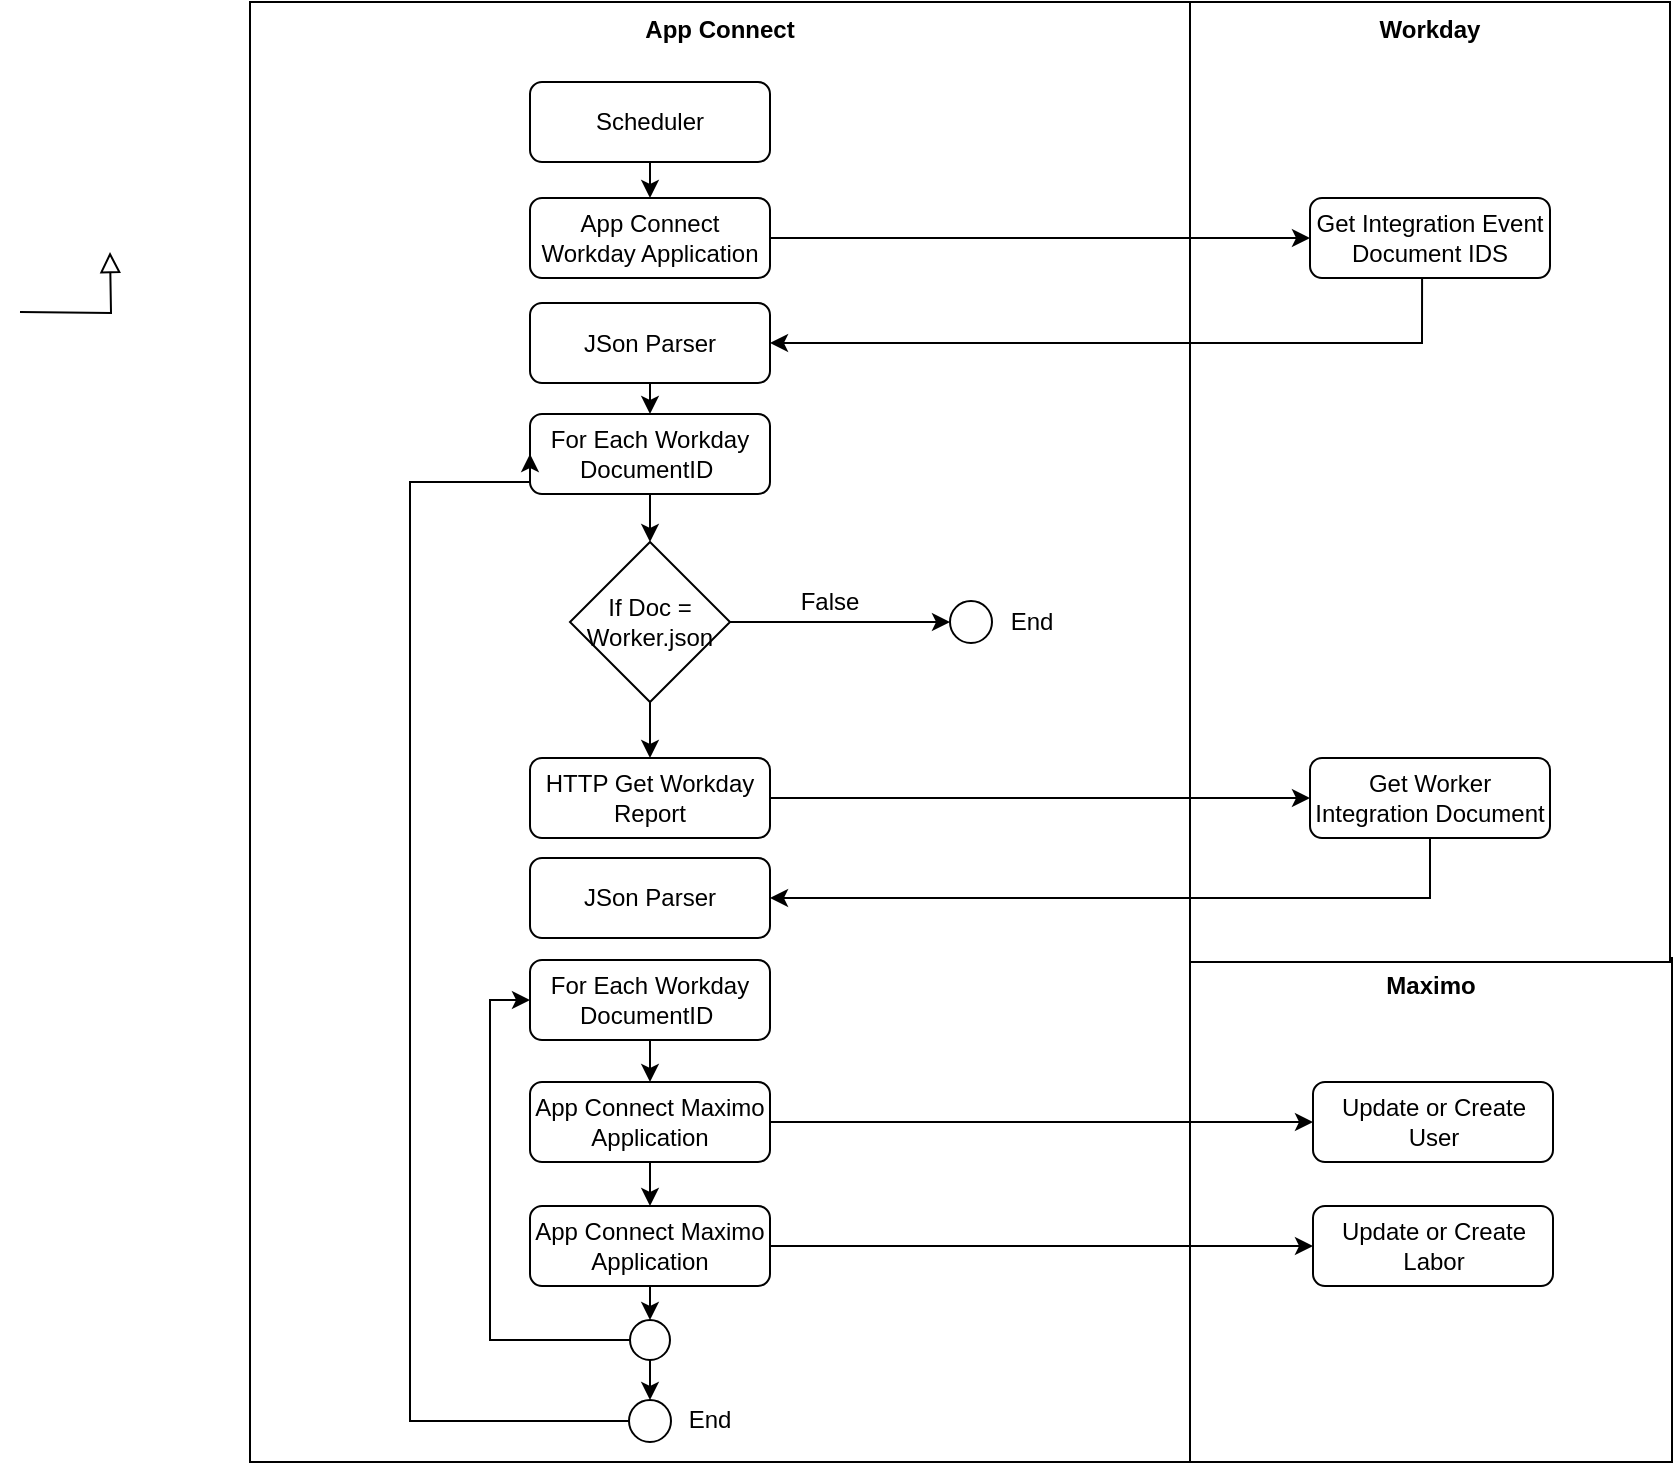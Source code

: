 <mxfile version="13.7.7" type="device"><diagram id="C5RBs43oDa-KdzZeNtuy" name="Page-1"><mxGraphModel dx="783" dy="501" grid="1" gridSize="10" guides="1" tooltips="1" connect="1" arrows="1" fold="1" page="1" pageScale="1" pageWidth="827" pageHeight="1169" math="0" shadow="0"><root><mxCell id="WIyWlLk6GJQsqaUBKTNV-0"/><mxCell id="WIyWlLk6GJQsqaUBKTNV-1" parent="WIyWlLk6GJQsqaUBKTNV-0"/><mxCell id="WK6Qm3O2X2UNyGcVujX3-3" value="&lt;b&gt;Maximo&lt;/b&gt;" style="whiteSpace=wrap;html=1;verticalAlign=top;align=center;" parent="WIyWlLk6GJQsqaUBKTNV-1" vertex="1"><mxGeometry x="830" y="558" width="241" height="252" as="geometry"/></mxCell><mxCell id="WK6Qm3O2X2UNyGcVujX3-2" value="&lt;b&gt;Workday&lt;/b&gt;" style="whiteSpace=wrap;html=1;verticalAlign=top;align=center;" parent="WIyWlLk6GJQsqaUBKTNV-1" vertex="1"><mxGeometry x="830" y="80" width="240" height="480" as="geometry"/></mxCell><mxCell id="WIyWlLk6GJQsqaUBKTNV-4" value="Yes" style="rounded=0;html=1;jettySize=auto;orthogonalLoop=1;fontSize=11;endArrow=block;endFill=0;endSize=8;strokeWidth=1;shadow=0;labelBackgroundColor=none;edgeStyle=orthogonalEdgeStyle;" parent="WIyWlLk6GJQsqaUBKTNV-1" edge="1"><mxGeometry y="20" relative="1" as="geometry"><mxPoint as="offset"/><mxPoint x="450" y="310" as="targetPoint"/></mxGeometry></mxCell><mxCell id="WIyWlLk6GJQsqaUBKTNV-5" value="No" style="edgeStyle=orthogonalEdgeStyle;rounded=0;html=1;jettySize=auto;orthogonalLoop=1;fontSize=11;endArrow=block;endFill=0;endSize=8;strokeWidth=1;shadow=0;labelBackgroundColor=none;" parent="WIyWlLk6GJQsqaUBKTNV-1" edge="1"><mxGeometry y="10" relative="1" as="geometry"><mxPoint as="offset"/><mxPoint x="550" y="230" as="targetPoint"/></mxGeometry></mxCell><mxCell id="WIyWlLk6GJQsqaUBKTNV-8" value="No" style="rounded=0;html=1;jettySize=auto;orthogonalLoop=1;fontSize=11;endArrow=block;endFill=0;endSize=8;strokeWidth=1;shadow=0;labelBackgroundColor=none;edgeStyle=orthogonalEdgeStyle;" parent="WIyWlLk6GJQsqaUBKTNV-1" edge="1"><mxGeometry x="0.333" y="20" relative="1" as="geometry"><mxPoint as="offset"/><mxPoint x="450" y="390" as="sourcePoint"/></mxGeometry></mxCell><mxCell id="WIyWlLk6GJQsqaUBKTNV-9" value="Yes" style="edgeStyle=orthogonalEdgeStyle;rounded=0;html=1;jettySize=auto;orthogonalLoop=1;fontSize=11;endArrow=block;endFill=0;endSize=8;strokeWidth=1;shadow=0;labelBackgroundColor=none;" parent="WIyWlLk6GJQsqaUBKTNV-1" edge="1"><mxGeometry y="10" relative="1" as="geometry"><mxPoint as="offset"/><mxPoint x="500" y="350" as="sourcePoint"/></mxGeometry></mxCell><mxCell id="WK6Qm3O2X2UNyGcVujX3-8" value="" style="rounded=0;html=1;jettySize=auto;orthogonalLoop=1;fontSize=11;endArrow=block;endFill=0;endSize=8;strokeWidth=1;shadow=0;labelBackgroundColor=none;edgeStyle=orthogonalEdgeStyle;entryX=0.5;entryY=0;entryDx=0;entryDy=0;" parent="WIyWlLk6GJQsqaUBKTNV-1" target="WK6Qm3O2X2UNyGcVujX3-7" edge="1"><mxGeometry relative="1" as="geometry"><mxPoint x="290" y="205" as="targetPoint"/><mxPoint x="245" y="235" as="sourcePoint"/></mxGeometry></mxCell><mxCell id="WK6Qm3O2X2UNyGcVujX3-11" value="Get Worker Integration Document" style="rounded=1;whiteSpace=wrap;html=1;fontSize=12;glass=0;strokeWidth=1;shadow=0;" parent="WIyWlLk6GJQsqaUBKTNV-1" vertex="1"><mxGeometry x="890" y="458" width="120" height="40" as="geometry"/></mxCell><mxCell id="WK6Qm3O2X2UNyGcVujX3-9" value="Get Integration Event Document IDS" style="rounded=1;whiteSpace=wrap;html=1;fontSize=12;glass=0;strokeWidth=1;shadow=0;" parent="WIyWlLk6GJQsqaUBKTNV-1" vertex="1"><mxGeometry x="890" y="178" width="120" height="40" as="geometry"/></mxCell><mxCell id="WK6Qm3O2X2UNyGcVujX3-1" value="&lt;b&gt;App Connect&lt;/b&gt;" style="whiteSpace=wrap;html=1;verticalAlign=top;" parent="WIyWlLk6GJQsqaUBKTNV-1" vertex="1"><mxGeometry x="360" y="80" width="470" height="730" as="geometry"/></mxCell><mxCell id="WK6Qm3O2X2UNyGcVujX3-15" style="edgeStyle=orthogonalEdgeStyle;rounded=0;orthogonalLoop=1;jettySize=auto;html=1;entryX=0;entryY=0.5;entryDx=0;entryDy=0;" parent="WIyWlLk6GJQsqaUBKTNV-1" source="q9Je8M0Jx4v2mxalftYA-15" target="WK6Qm3O2X2UNyGcVujX3-5" edge="1"><mxGeometry relative="1" as="geometry"><mxPoint x="499" y="390" as="targetPoint"/><mxPoint x="610" y="310" as="sourcePoint"/></mxGeometry></mxCell><mxCell id="WK6Qm3O2X2UNyGcVujX3-10" value="App Connect Workday Application" style="rounded=1;whiteSpace=wrap;html=1;fontSize=12;glass=0;strokeWidth=1;shadow=0;" parent="WIyWlLk6GJQsqaUBKTNV-1" vertex="1"><mxGeometry x="500" y="178" width="120" height="40" as="geometry"/></mxCell><mxCell id="WK6Qm3O2X2UNyGcVujX3-14" value="JSon Parser" style="rounded=1;whiteSpace=wrap;html=1;fontSize=12;glass=0;strokeWidth=1;shadow=0;" parent="WIyWlLk6GJQsqaUBKTNV-1" vertex="1"><mxGeometry x="500" y="230.5" width="120" height="40" as="geometry"/></mxCell><mxCell id="WK6Qm3O2X2UNyGcVujX3-20" value="For Each Workday DocumentID&amp;nbsp;" style="rounded=1;whiteSpace=wrap;html=1;fontSize=12;glass=0;strokeWidth=1;shadow=0;" parent="WIyWlLk6GJQsqaUBKTNV-1" vertex="1"><mxGeometry x="500" y="286" width="120" height="40" as="geometry"/></mxCell><mxCell id="q9Je8M0Jx4v2mxalftYA-4" value="Scheduler" style="rounded=1;whiteSpace=wrap;html=1;fontSize=12;glass=0;strokeWidth=1;shadow=0;" vertex="1" parent="WIyWlLk6GJQsqaUBKTNV-1"><mxGeometry x="500" y="120" width="120" height="40" as="geometry"/></mxCell><mxCell id="q9Je8M0Jx4v2mxalftYA-6" value="JSon Parser" style="rounded=1;whiteSpace=wrap;html=1;fontSize=12;glass=0;strokeWidth=1;shadow=0;" vertex="1" parent="WIyWlLk6GJQsqaUBKTNV-1"><mxGeometry x="500" y="508" width="120" height="40" as="geometry"/></mxCell><mxCell id="q9Je8M0Jx4v2mxalftYA-8" value="HTTP Get Workday Report" style="rounded=1;whiteSpace=wrap;html=1;fontSize=12;glass=0;strokeWidth=1;shadow=0;" vertex="1" parent="WIyWlLk6GJQsqaUBKTNV-1"><mxGeometry x="500" y="458" width="120" height="40" as="geometry"/></mxCell><mxCell id="q9Je8M0Jx4v2mxalftYA-15" value="App Connect Maximo Application" style="rounded=1;whiteSpace=wrap;html=1;fontSize=12;glass=0;strokeWidth=1;shadow=0;" vertex="1" parent="WIyWlLk6GJQsqaUBKTNV-1"><mxGeometry x="500" y="620" width="120" height="40" as="geometry"/></mxCell><mxCell id="q9Je8M0Jx4v2mxalftYA-16" value="" style="edgeStyle=orthogonalEdgeStyle;rounded=0;orthogonalLoop=1;jettySize=auto;html=1;entryX=0;entryY=0.5;entryDx=0;entryDy=0;exitX=0;exitY=0.5;exitDx=0;exitDy=0;" edge="1" parent="WIyWlLk6GJQsqaUBKTNV-1" source="q9Je8M0Jx4v2mxalftYA-27" target="WK6Qm3O2X2UNyGcVujX3-20"><mxGeometry relative="1" as="geometry"><mxPoint x="1086.04" y="228.48" as="sourcePoint"/><mxPoint x="760" y="260.5" as="targetPoint"/><Array as="points"><mxPoint x="440" y="789"/><mxPoint x="440" y="320"/></Array></mxGeometry></mxCell><mxCell id="WK6Qm3O2X2UNyGcVujX3-13" value="" style="edgeStyle=orthogonalEdgeStyle;rounded=0;orthogonalLoop=1;jettySize=auto;html=1;exitX=0.5;exitY=1;exitDx=0;exitDy=0;entryX=1;entryY=0.5;entryDx=0;entryDy=0;" parent="WIyWlLk6GJQsqaUBKTNV-1" source="WK6Qm3O2X2UNyGcVujX3-11" target="q9Je8M0Jx4v2mxalftYA-6" edge="1"><mxGeometry relative="1" as="geometry"/></mxCell><mxCell id="q9Je8M0Jx4v2mxalftYA-5" value="" style="edgeStyle=orthogonalEdgeStyle;rounded=0;orthogonalLoop=1;jettySize=auto;html=1;exitX=0.467;exitY=1.012;exitDx=0;exitDy=0;exitPerimeter=0;entryX=1;entryY=0.5;entryDx=0;entryDy=0;" edge="1" parent="WIyWlLk6GJQsqaUBKTNV-1" source="WK6Qm3O2X2UNyGcVujX3-9" target="WK6Qm3O2X2UNyGcVujX3-14"><mxGeometry relative="1" as="geometry"/></mxCell><mxCell id="q9Je8M0Jx4v2mxalftYA-2" value="" style="endArrow=classic;html=1;exitX=1;exitY=0.5;exitDx=0;exitDy=0;entryX=0;entryY=0.5;entryDx=0;entryDy=0;" edge="1" parent="WIyWlLk6GJQsqaUBKTNV-1" source="WK6Qm3O2X2UNyGcVujX3-10" target="WK6Qm3O2X2UNyGcVujX3-9"><mxGeometry width="50" height="50" relative="1" as="geometry"><mxPoint x="910" y="240" as="sourcePoint"/><mxPoint x="960" y="190" as="targetPoint"/></mxGeometry></mxCell><mxCell id="q9Je8M0Jx4v2mxalftYA-14" value="" style="edgeStyle=orthogonalEdgeStyle;rounded=0;orthogonalLoop=1;jettySize=auto;html=1;exitX=1;exitY=0.5;exitDx=0;exitDy=0;entryX=0;entryY=0.5;entryDx=0;entryDy=0;" edge="1" parent="WIyWlLk6GJQsqaUBKTNV-1" source="q9Je8M0Jx4v2mxalftYA-8" target="WK6Qm3O2X2UNyGcVujX3-11"><mxGeometry relative="1" as="geometry"><mxPoint x="700" y="280.5" as="sourcePoint"/><mxPoint x="700" y="300" as="targetPoint"/></mxGeometry></mxCell><mxCell id="q9Je8M0Jx4v2mxalftYA-17" value="" style="edgeStyle=orthogonalEdgeStyle;rounded=0;orthogonalLoop=1;jettySize=auto;html=1;entryX=0.5;entryY=0;entryDx=0;entryDy=0;" edge="1" parent="WIyWlLk6GJQsqaUBKTNV-1" target="WK6Qm3O2X2UNyGcVujX3-10"><mxGeometry relative="1" as="geometry"><mxPoint x="590" y="160" as="sourcePoint"/><mxPoint x="600" y="300" as="targetPoint"/></mxGeometry></mxCell><mxCell id="q9Je8M0Jx4v2mxalftYA-18" value="Update or Create Labor" style="rounded=1;whiteSpace=wrap;html=1;fontSize=12;glass=0;strokeWidth=1;shadow=0;" vertex="1" parent="WIyWlLk6GJQsqaUBKTNV-1"><mxGeometry x="891.5" y="682" width="120" height="40" as="geometry"/></mxCell><mxCell id="q9Je8M0Jx4v2mxalftYA-19" value="" style="edgeStyle=orthogonalEdgeStyle;rounded=0;orthogonalLoop=1;jettySize=auto;html=1;exitX=0.5;exitY=1;exitDx=0;exitDy=0;entryX=0.5;entryY=0;entryDx=0;entryDy=0;" edge="1" parent="WIyWlLk6GJQsqaUBKTNV-1" source="q9Je8M0Jx4v2mxalftYA-15" target="q9Je8M0Jx4v2mxalftYA-22"><mxGeometry relative="1" as="geometry"><mxPoint x="609.58" y="370.5" as="sourcePoint"/><mxPoint x="609.58" y="390.0" as="targetPoint"/></mxGeometry></mxCell><mxCell id="q9Je8M0Jx4v2mxalftYA-20" value="" style="edgeStyle=orthogonalEdgeStyle;rounded=0;orthogonalLoop=1;jettySize=auto;html=1;entryX=0;entryY=0.5;entryDx=0;entryDy=0;" edge="1" parent="WIyWlLk6GJQsqaUBKTNV-1" source="q9Je8M0Jx4v2mxalftYA-22" target="q9Je8M0Jx4v2mxalftYA-18"><mxGeometry relative="1" as="geometry"><mxPoint x="610" y="290.5" as="sourcePoint"/><mxPoint x="610" y="310.0" as="targetPoint"/></mxGeometry></mxCell><mxCell id="q9Je8M0Jx4v2mxalftYA-22" value="App Connect Maximo Application" style="rounded=1;whiteSpace=wrap;html=1;fontSize=12;glass=0;strokeWidth=1;shadow=0;" vertex="1" parent="WIyWlLk6GJQsqaUBKTNV-1"><mxGeometry x="500" y="682" width="120" height="40" as="geometry"/></mxCell><mxCell id="q9Je8M0Jx4v2mxalftYA-23" value="" style="edgeStyle=orthogonalEdgeStyle;rounded=0;orthogonalLoop=1;jettySize=auto;html=1;exitX=0.5;exitY=1;exitDx=0;exitDy=0;" edge="1" parent="WIyWlLk6GJQsqaUBKTNV-1" source="q9Je8M0Jx4v2mxalftYA-25" target="q9Je8M0Jx4v2mxalftYA-8"><mxGeometry relative="1" as="geometry"><mxPoint x="570" y="500" as="sourcePoint"/><mxPoint x="560" y="450" as="targetPoint"/></mxGeometry></mxCell><mxCell id="q9Je8M0Jx4v2mxalftYA-24" value="For Each Workday DocumentID&amp;nbsp;" style="rounded=1;whiteSpace=wrap;html=1;fontSize=12;glass=0;strokeWidth=1;shadow=0;" vertex="1" parent="WIyWlLk6GJQsqaUBKTNV-1"><mxGeometry x="500" y="559" width="120" height="40" as="geometry"/></mxCell><mxCell id="q9Je8M0Jx4v2mxalftYA-25" value="If Doc = Worker.json" style="rhombus;whiteSpace=wrap;html=1;" vertex="1" parent="WIyWlLk6GJQsqaUBKTNV-1"><mxGeometry x="520" y="350" width="80" height="80" as="geometry"/></mxCell><mxCell id="q9Je8M0Jx4v2mxalftYA-27" value="" style="ellipse;whiteSpace=wrap;html=1;aspect=fixed;" vertex="1" parent="WIyWlLk6GJQsqaUBKTNV-1"><mxGeometry x="549.5" y="779" width="21" height="21" as="geometry"/></mxCell><mxCell id="WK6Qm3O2X2UNyGcVujX3-5" value="Update or Create User" style="rounded=1;whiteSpace=wrap;html=1;fontSize=12;glass=0;strokeWidth=1;shadow=0;" parent="WIyWlLk6GJQsqaUBKTNV-1" vertex="1"><mxGeometry x="891.5" y="620" width="120" height="40" as="geometry"/></mxCell><mxCell id="q9Je8M0Jx4v2mxalftYA-32" value="" style="edgeStyle=orthogonalEdgeStyle;rounded=0;orthogonalLoop=1;jettySize=auto;html=1;entryX=0.5;entryY=0;entryDx=0;entryDy=0;exitX=0.5;exitY=1;exitDx=0;exitDy=0;" edge="1" parent="WIyWlLk6GJQsqaUBKTNV-1" source="q9Je8M0Jx4v2mxalftYA-24" target="q9Je8M0Jx4v2mxalftYA-15"><mxGeometry relative="1" as="geometry"><mxPoint x="600.0" y="833.5" as="sourcePoint"/><mxPoint x="430" y="635" as="targetPoint"/><Array as="points"><mxPoint x="560" y="610"/><mxPoint x="560" y="610"/></Array></mxGeometry></mxCell><mxCell id="q9Je8M0Jx4v2mxalftYA-34" style="edgeStyle=orthogonalEdgeStyle;rounded=0;orthogonalLoop=1;jettySize=auto;html=1;exitX=0;exitY=0.5;exitDx=0;exitDy=0;entryX=0;entryY=0.5;entryDx=0;entryDy=0;" edge="1" parent="WIyWlLk6GJQsqaUBKTNV-1" source="q9Je8M0Jx4v2mxalftYA-33" target="q9Je8M0Jx4v2mxalftYA-24"><mxGeometry relative="1" as="geometry"><mxPoint x="590" y="820" as="targetPoint"/></mxGeometry></mxCell><mxCell id="q9Je8M0Jx4v2mxalftYA-33" value="" style="ellipse;whiteSpace=wrap;html=1;aspect=fixed;" vertex="1" parent="WIyWlLk6GJQsqaUBKTNV-1"><mxGeometry x="550" y="739" width="20" height="20" as="geometry"/></mxCell><mxCell id="q9Je8M0Jx4v2mxalftYA-38" value="" style="edgeStyle=orthogonalEdgeStyle;rounded=0;orthogonalLoop=1;jettySize=auto;html=1;exitX=0.5;exitY=1;exitDx=0;exitDy=0;entryX=0.5;entryY=0;entryDx=0;entryDy=0;" edge="1" parent="WIyWlLk6GJQsqaUBKTNV-1" source="WK6Qm3O2X2UNyGcVujX3-20" target="q9Je8M0Jx4v2mxalftYA-25"><mxGeometry relative="1" as="geometry"><mxPoint x="600" y="802" as="sourcePoint"/><mxPoint x="650" y="589" as="targetPoint"/><Array as="points"/></mxGeometry></mxCell><mxCell id="q9Je8M0Jx4v2mxalftYA-40" value="" style="endArrow=classic;html=1;entryX=0.5;entryY=0;entryDx=0;entryDy=0;exitX=0.5;exitY=1;exitDx=0;exitDy=0;" edge="1" parent="WIyWlLk6GJQsqaUBKTNV-1" source="q9Je8M0Jx4v2mxalftYA-33" target="q9Je8M0Jx4v2mxalftYA-27"><mxGeometry width="50" height="50" relative="1" as="geometry"><mxPoint x="380" y="790" as="sourcePoint"/><mxPoint x="430" y="740" as="targetPoint"/></mxGeometry></mxCell><mxCell id="q9Je8M0Jx4v2mxalftYA-41" value="" style="endArrow=classic;html=1;exitX=0.5;exitY=1;exitDx=0;exitDy=0;" edge="1" parent="WIyWlLk6GJQsqaUBKTNV-1" source="q9Je8M0Jx4v2mxalftYA-22" target="q9Je8M0Jx4v2mxalftYA-33"><mxGeometry width="50" height="50" relative="1" as="geometry"><mxPoint x="600" y="760" as="sourcePoint"/><mxPoint x="600" y="780" as="targetPoint"/></mxGeometry></mxCell><mxCell id="q9Je8M0Jx4v2mxalftYA-42" value="" style="ellipse;whiteSpace=wrap;html=1;aspect=fixed;" vertex="1" parent="WIyWlLk6GJQsqaUBKTNV-1"><mxGeometry x="710" y="379.5" width="21" height="21" as="geometry"/></mxCell><mxCell id="q9Je8M0Jx4v2mxalftYA-43" value="False" style="text;html=1;strokeColor=none;fillColor=none;align=center;verticalAlign=middle;whiteSpace=wrap;rounded=0;" vertex="1" parent="WIyWlLk6GJQsqaUBKTNV-1"><mxGeometry x="630" y="370" width="40" height="20" as="geometry"/></mxCell><mxCell id="q9Je8M0Jx4v2mxalftYA-45" value="" style="endArrow=classic;html=1;entryX=0;entryY=0.5;entryDx=0;entryDy=0;" edge="1" parent="WIyWlLk6GJQsqaUBKTNV-1" target="q9Je8M0Jx4v2mxalftYA-42"><mxGeometry width="50" height="50" relative="1" as="geometry"><mxPoint x="600" y="390" as="sourcePoint"/><mxPoint x="450" y="220" as="targetPoint"/></mxGeometry></mxCell><mxCell id="q9Je8M0Jx4v2mxalftYA-46" value="End" style="text;html=1;strokeColor=none;fillColor=none;align=center;verticalAlign=middle;whiteSpace=wrap;rounded=0;" vertex="1" parent="WIyWlLk6GJQsqaUBKTNV-1"><mxGeometry x="731" y="379.5" width="40" height="20" as="geometry"/></mxCell><mxCell id="q9Je8M0Jx4v2mxalftYA-48" value="" style="endArrow=classic;html=1;entryX=0.5;entryY=0;entryDx=0;entryDy=0;exitX=0.5;exitY=1;exitDx=0;exitDy=0;" edge="1" parent="WIyWlLk6GJQsqaUBKTNV-1" source="WK6Qm3O2X2UNyGcVujX3-14" target="WK6Qm3O2X2UNyGcVujX3-20"><mxGeometry width="50" height="50" relative="1" as="geometry"><mxPoint x="400" y="310" as="sourcePoint"/><mxPoint x="450" y="260" as="targetPoint"/></mxGeometry></mxCell><mxCell id="q9Je8M0Jx4v2mxalftYA-49" value="End" style="text;html=1;strokeColor=none;fillColor=none;align=center;verticalAlign=middle;whiteSpace=wrap;rounded=0;" vertex="1" parent="WIyWlLk6GJQsqaUBKTNV-1"><mxGeometry x="570" y="779" width="40" height="20" as="geometry"/></mxCell></root></mxGraphModel></diagram></mxfile>